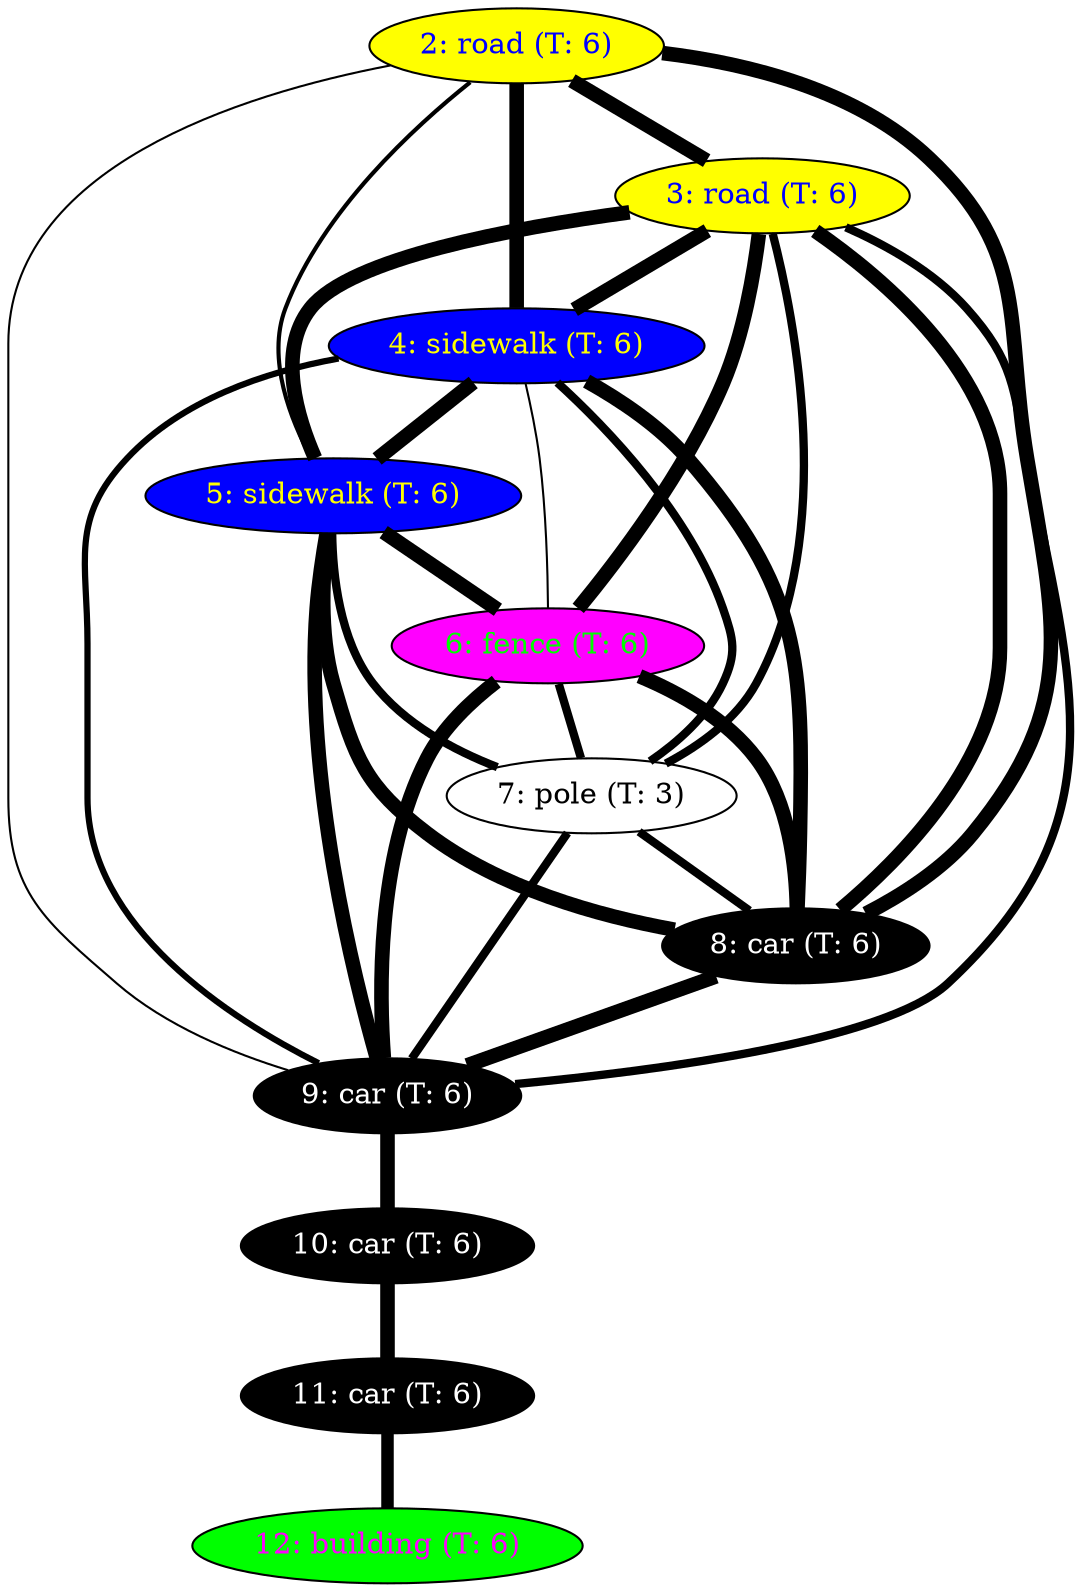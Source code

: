 // Num vertices: 11
// Num edges: 29
graph semantic_graph {
	2 [ label="2: road (T: 6)", fillcolor="#ffff00", fontcolor="#0000ff", pos = "36.7961, 109.279!", style=filled ] // 3D pos: 36.7961 109.279 2.03078 // Observers: 0,12,24,36,48,59,70,
	3 [ label="3: road (T: 6)", fillcolor="#ffff00", fontcolor="#0000ff", pos = "41.6663, 117.619!", style=filled ] // 3D pos: 41.6663 117.619 1.64904 // Observers: 0,12,24,36,48,59,70,
	4 [ label="4: sidewalk (T: 6)", fillcolor="#0000ff", fontcolor="#ffff00", pos = "40.5764, 113.915!", style=filled ] // 3D pos: 40.5764 113.915 2.08299 // Observers: 0,12,24,36,48,59,70,
	5 [ label="5: sidewalk (T: 6)", fillcolor="#0000ff", fontcolor="#ffff00", pos = "39.7301, 122.02!", style=filled ] // 3D pos: 39.7301  122.02 2.08752 // Observers: 0,12,24,36,48,59,70,
	6 [ label="6: fence (T: 6)", fillcolor="#ff00ff", fontcolor="#00ff00", pos = "35.2888, 126.488!", style=filled ] // 3D pos: 35.2888 126.488 2.75901 // Observers: 0,12,24,36,48,59,70,
	7 [ label="7: pole (T: 3)", fillcolor="#ffffff", fontcolor="#000000", pos = "40.7771, 121.359!", style=filled ] // 3D pos: 40.7771 121.359 2.32973 // Observers: 0,12,24,36,
	8 [ label="8: car (T: 6)", fillcolor="#000000", fontcolor="#ffffff", pos = "36.3176, 120.909!", style=filled ] // 3D pos: 36.3176 120.909 2.31108 // Observers: 0,12,24,36,48,59,70,
	9 [ label="9: car (T: 6)", fillcolor="#000000", fontcolor="#ffffff", pos = "29.7477, 120.81!", style=filled ] // 3D pos: 29.7477  120.81 2.33007 // Observers: 0,12,24,36,48,59,70,
	10 [ label="10: car (T: 6)", fillcolor="#000000", fontcolor="#ffffff", pos = "22.5979, 120.637!", style=filled ] // 3D pos: 22.5979 120.637 2.38508 // Observers: 0,12,24,36,48,59,70,
	11 [ label="11: car (T: 6)", fillcolor="#000000", fontcolor="#ffffff", pos = "6.30613, 119.093!", style=filled ] // 3D pos: 6.30613 119.093 2.39058 // Observers: 0,12,24,36,48,59,70,
	12 [ label="12: building (T: 6)", fillcolor="#00ff00", fontcolor="#ff00ff", pos = "4.7421, 112.976!", style=filled ] // 3D pos:  4.7421 112.976 12.6003 // Observers: 12,12,24,36,48,59,70,
	2--3 [ penwidth=7 ]
	2--4 [ penwidth=7 ]
	2--8 [ penwidth=7 ]
	3--4 [ penwidth=7 ]
	3--5 [ penwidth=7 ]
	3--6 [ penwidth=7 ]
	3--7 [ penwidth=4 ]
	3--8 [ penwidth=7 ]
	4--5 [ penwidth=7 ]
	4--7 [ penwidth=4 ]
	4--8 [ penwidth=7 ]
	5--6 [ penwidth=7 ]
	5--7 [ penwidth=4 ]
	5--8 [ penwidth=7 ]
	5--9 [ penwidth=7 ]
	6--7 [ penwidth=4 ]
	6--8 [ penwidth=7 ]
	6--9 [ penwidth=7 ]
	7--8 [ penwidth=4 ]
	7--9 [ penwidth=4 ]
	8--9 [ penwidth=7 ]
	9--10 [ penwidth=7 ]
	10--11 [ penwidth=7 ]
	11--12 [ penwidth=6 ]
	4--6 [ penwidth=1 ]
	3--9 [ penwidth=4 ]
	4--9 [ penwidth=3 ]
	2--5 [ penwidth=2 ]
	2--9 [ penwidth=1 ]
}